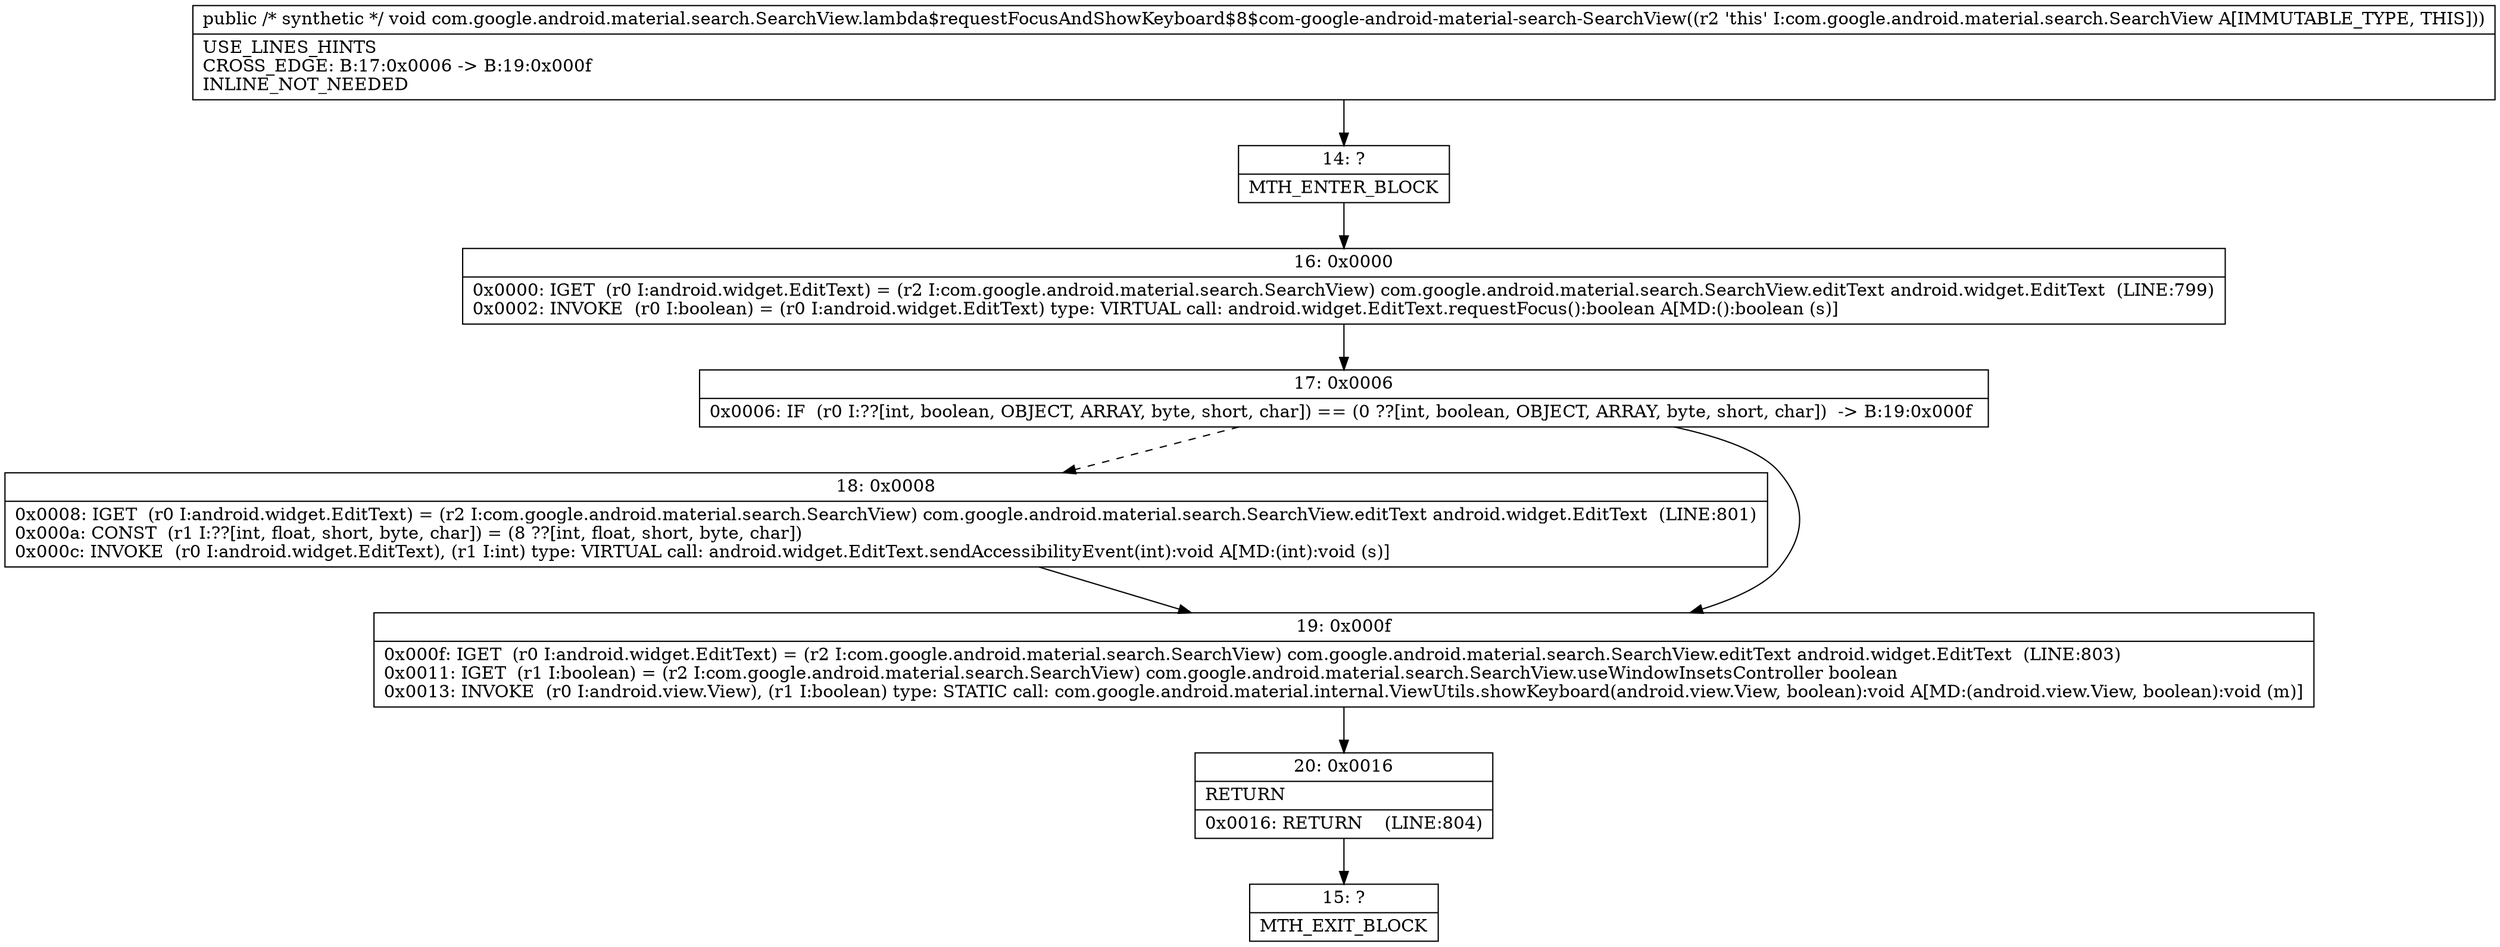 digraph "CFG forcom.google.android.material.search.SearchView.lambda$requestFocusAndShowKeyboard$8$com\-google\-android\-material\-search\-SearchView()V" {
Node_14 [shape=record,label="{14\:\ ?|MTH_ENTER_BLOCK\l}"];
Node_16 [shape=record,label="{16\:\ 0x0000|0x0000: IGET  (r0 I:android.widget.EditText) = (r2 I:com.google.android.material.search.SearchView) com.google.android.material.search.SearchView.editText android.widget.EditText  (LINE:799)\l0x0002: INVOKE  (r0 I:boolean) = (r0 I:android.widget.EditText) type: VIRTUAL call: android.widget.EditText.requestFocus():boolean A[MD:():boolean (s)]\l}"];
Node_17 [shape=record,label="{17\:\ 0x0006|0x0006: IF  (r0 I:??[int, boolean, OBJECT, ARRAY, byte, short, char]) == (0 ??[int, boolean, OBJECT, ARRAY, byte, short, char])  \-\> B:19:0x000f \l}"];
Node_18 [shape=record,label="{18\:\ 0x0008|0x0008: IGET  (r0 I:android.widget.EditText) = (r2 I:com.google.android.material.search.SearchView) com.google.android.material.search.SearchView.editText android.widget.EditText  (LINE:801)\l0x000a: CONST  (r1 I:??[int, float, short, byte, char]) = (8 ??[int, float, short, byte, char]) \l0x000c: INVOKE  (r0 I:android.widget.EditText), (r1 I:int) type: VIRTUAL call: android.widget.EditText.sendAccessibilityEvent(int):void A[MD:(int):void (s)]\l}"];
Node_19 [shape=record,label="{19\:\ 0x000f|0x000f: IGET  (r0 I:android.widget.EditText) = (r2 I:com.google.android.material.search.SearchView) com.google.android.material.search.SearchView.editText android.widget.EditText  (LINE:803)\l0x0011: IGET  (r1 I:boolean) = (r2 I:com.google.android.material.search.SearchView) com.google.android.material.search.SearchView.useWindowInsetsController boolean \l0x0013: INVOKE  (r0 I:android.view.View), (r1 I:boolean) type: STATIC call: com.google.android.material.internal.ViewUtils.showKeyboard(android.view.View, boolean):void A[MD:(android.view.View, boolean):void (m)]\l}"];
Node_20 [shape=record,label="{20\:\ 0x0016|RETURN\l|0x0016: RETURN    (LINE:804)\l}"];
Node_15 [shape=record,label="{15\:\ ?|MTH_EXIT_BLOCK\l}"];
MethodNode[shape=record,label="{public \/* synthetic *\/ void com.google.android.material.search.SearchView.lambda$requestFocusAndShowKeyboard$8$com\-google\-android\-material\-search\-SearchView((r2 'this' I:com.google.android.material.search.SearchView A[IMMUTABLE_TYPE, THIS]))  | USE_LINES_HINTS\lCROSS_EDGE: B:17:0x0006 \-\> B:19:0x000f\lINLINE_NOT_NEEDED\l}"];
MethodNode -> Node_14;Node_14 -> Node_16;
Node_16 -> Node_17;
Node_17 -> Node_18[style=dashed];
Node_17 -> Node_19;
Node_18 -> Node_19;
Node_19 -> Node_20;
Node_20 -> Node_15;
}

